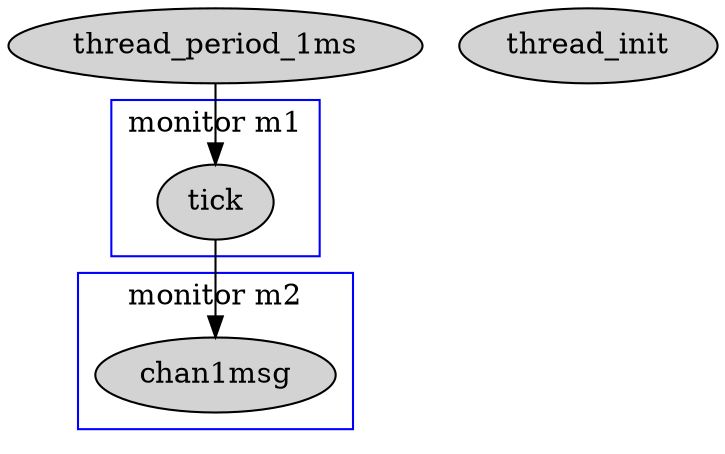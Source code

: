 digraph Tower {
    thread_period_1ms [style=filled];
    thread_init [style=filled];
    subgraph  cluster_m1 {
        color = blue;
        node [style=filled];
        tick;
        label = "monitor m1";
    }
    subgraph  cluster_m2 {
        color = blue;
        node [style=filled];
        chan1msg;
        label = "monitor m2";
    }
    thread_period_1ms -> tick;
    tick -> chan1msg;
}